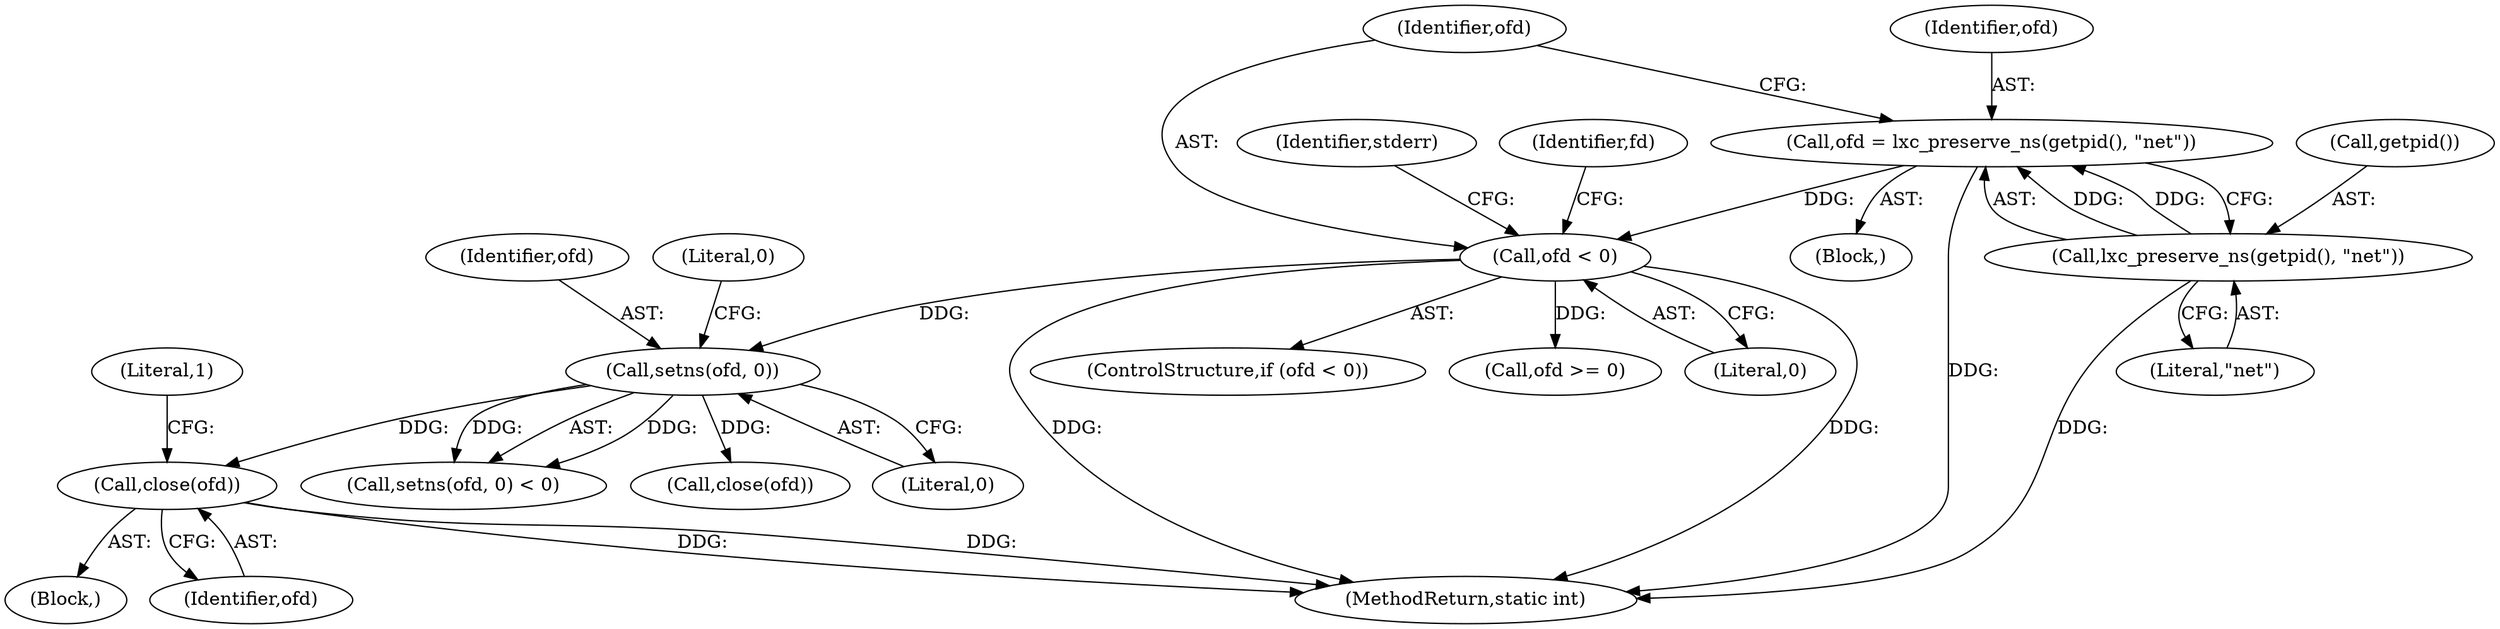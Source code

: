 digraph "1_lxc_16af238036a5464ae8f2420ed3af214f0de875f9@API" {
"1000255" [label="(Call,close(ofd))"];
"1000247" [label="(Call,setns(ofd, 0))"];
"1000131" [label="(Call,ofd < 0)"];
"1000125" [label="(Call,ofd = lxc_preserve_ns(getpid(), \"net\"))"];
"1000127" [label="(Call,lxc_preserve_ns(getpid(), \"net\"))"];
"1000104" [label="(Block,)"];
"1000126" [label="(Identifier,ofd)"];
"1000255" [label="(Call,close(ofd))"];
"1000132" [label="(Identifier,ofd)"];
"1000130" [label="(ControlStructure,if (ofd < 0))"];
"1000251" [label="(Block,)"];
"1000248" [label="(Identifier,ofd)"];
"1000266" [label="(Call,ofd >= 0)"];
"1000129" [label="(Literal,\"net\")"];
"1000259" [label="(Literal,1)"];
"1000131" [label="(Call,ofd < 0)"];
"1000260" [label="(Call,close(ofd))"];
"1000133" [label="(Literal,0)"];
"1000136" [label="(Identifier,stderr)"];
"1000249" [label="(Literal,0)"];
"1000256" [label="(Identifier,ofd)"];
"1000127" [label="(Call,lxc_preserve_ns(getpid(), \"net\"))"];
"1000250" [label="(Literal,0)"];
"1000246" [label="(Call,setns(ofd, 0) < 0)"];
"1000143" [label="(Identifier,fd)"];
"1000125" [label="(Call,ofd = lxc_preserve_ns(getpid(), \"net\"))"];
"1000128" [label="(Call,getpid())"];
"1000247" [label="(Call,setns(ofd, 0))"];
"1000289" [label="(MethodReturn,static int)"];
"1000255" -> "1000251"  [label="AST: "];
"1000255" -> "1000256"  [label="CFG: "];
"1000256" -> "1000255"  [label="AST: "];
"1000259" -> "1000255"  [label="CFG: "];
"1000255" -> "1000289"  [label="DDG: "];
"1000255" -> "1000289"  [label="DDG: "];
"1000247" -> "1000255"  [label="DDG: "];
"1000247" -> "1000246"  [label="AST: "];
"1000247" -> "1000249"  [label="CFG: "];
"1000248" -> "1000247"  [label="AST: "];
"1000249" -> "1000247"  [label="AST: "];
"1000250" -> "1000247"  [label="CFG: "];
"1000247" -> "1000246"  [label="DDG: "];
"1000247" -> "1000246"  [label="DDG: "];
"1000131" -> "1000247"  [label="DDG: "];
"1000247" -> "1000260"  [label="DDG: "];
"1000131" -> "1000130"  [label="AST: "];
"1000131" -> "1000133"  [label="CFG: "];
"1000132" -> "1000131"  [label="AST: "];
"1000133" -> "1000131"  [label="AST: "];
"1000136" -> "1000131"  [label="CFG: "];
"1000143" -> "1000131"  [label="CFG: "];
"1000131" -> "1000289"  [label="DDG: "];
"1000131" -> "1000289"  [label="DDG: "];
"1000125" -> "1000131"  [label="DDG: "];
"1000131" -> "1000266"  [label="DDG: "];
"1000125" -> "1000104"  [label="AST: "];
"1000125" -> "1000127"  [label="CFG: "];
"1000126" -> "1000125"  [label="AST: "];
"1000127" -> "1000125"  [label="AST: "];
"1000132" -> "1000125"  [label="CFG: "];
"1000125" -> "1000289"  [label="DDG: "];
"1000127" -> "1000125"  [label="DDG: "];
"1000127" -> "1000125"  [label="DDG: "];
"1000127" -> "1000129"  [label="CFG: "];
"1000128" -> "1000127"  [label="AST: "];
"1000129" -> "1000127"  [label="AST: "];
"1000127" -> "1000289"  [label="DDG: "];
}
